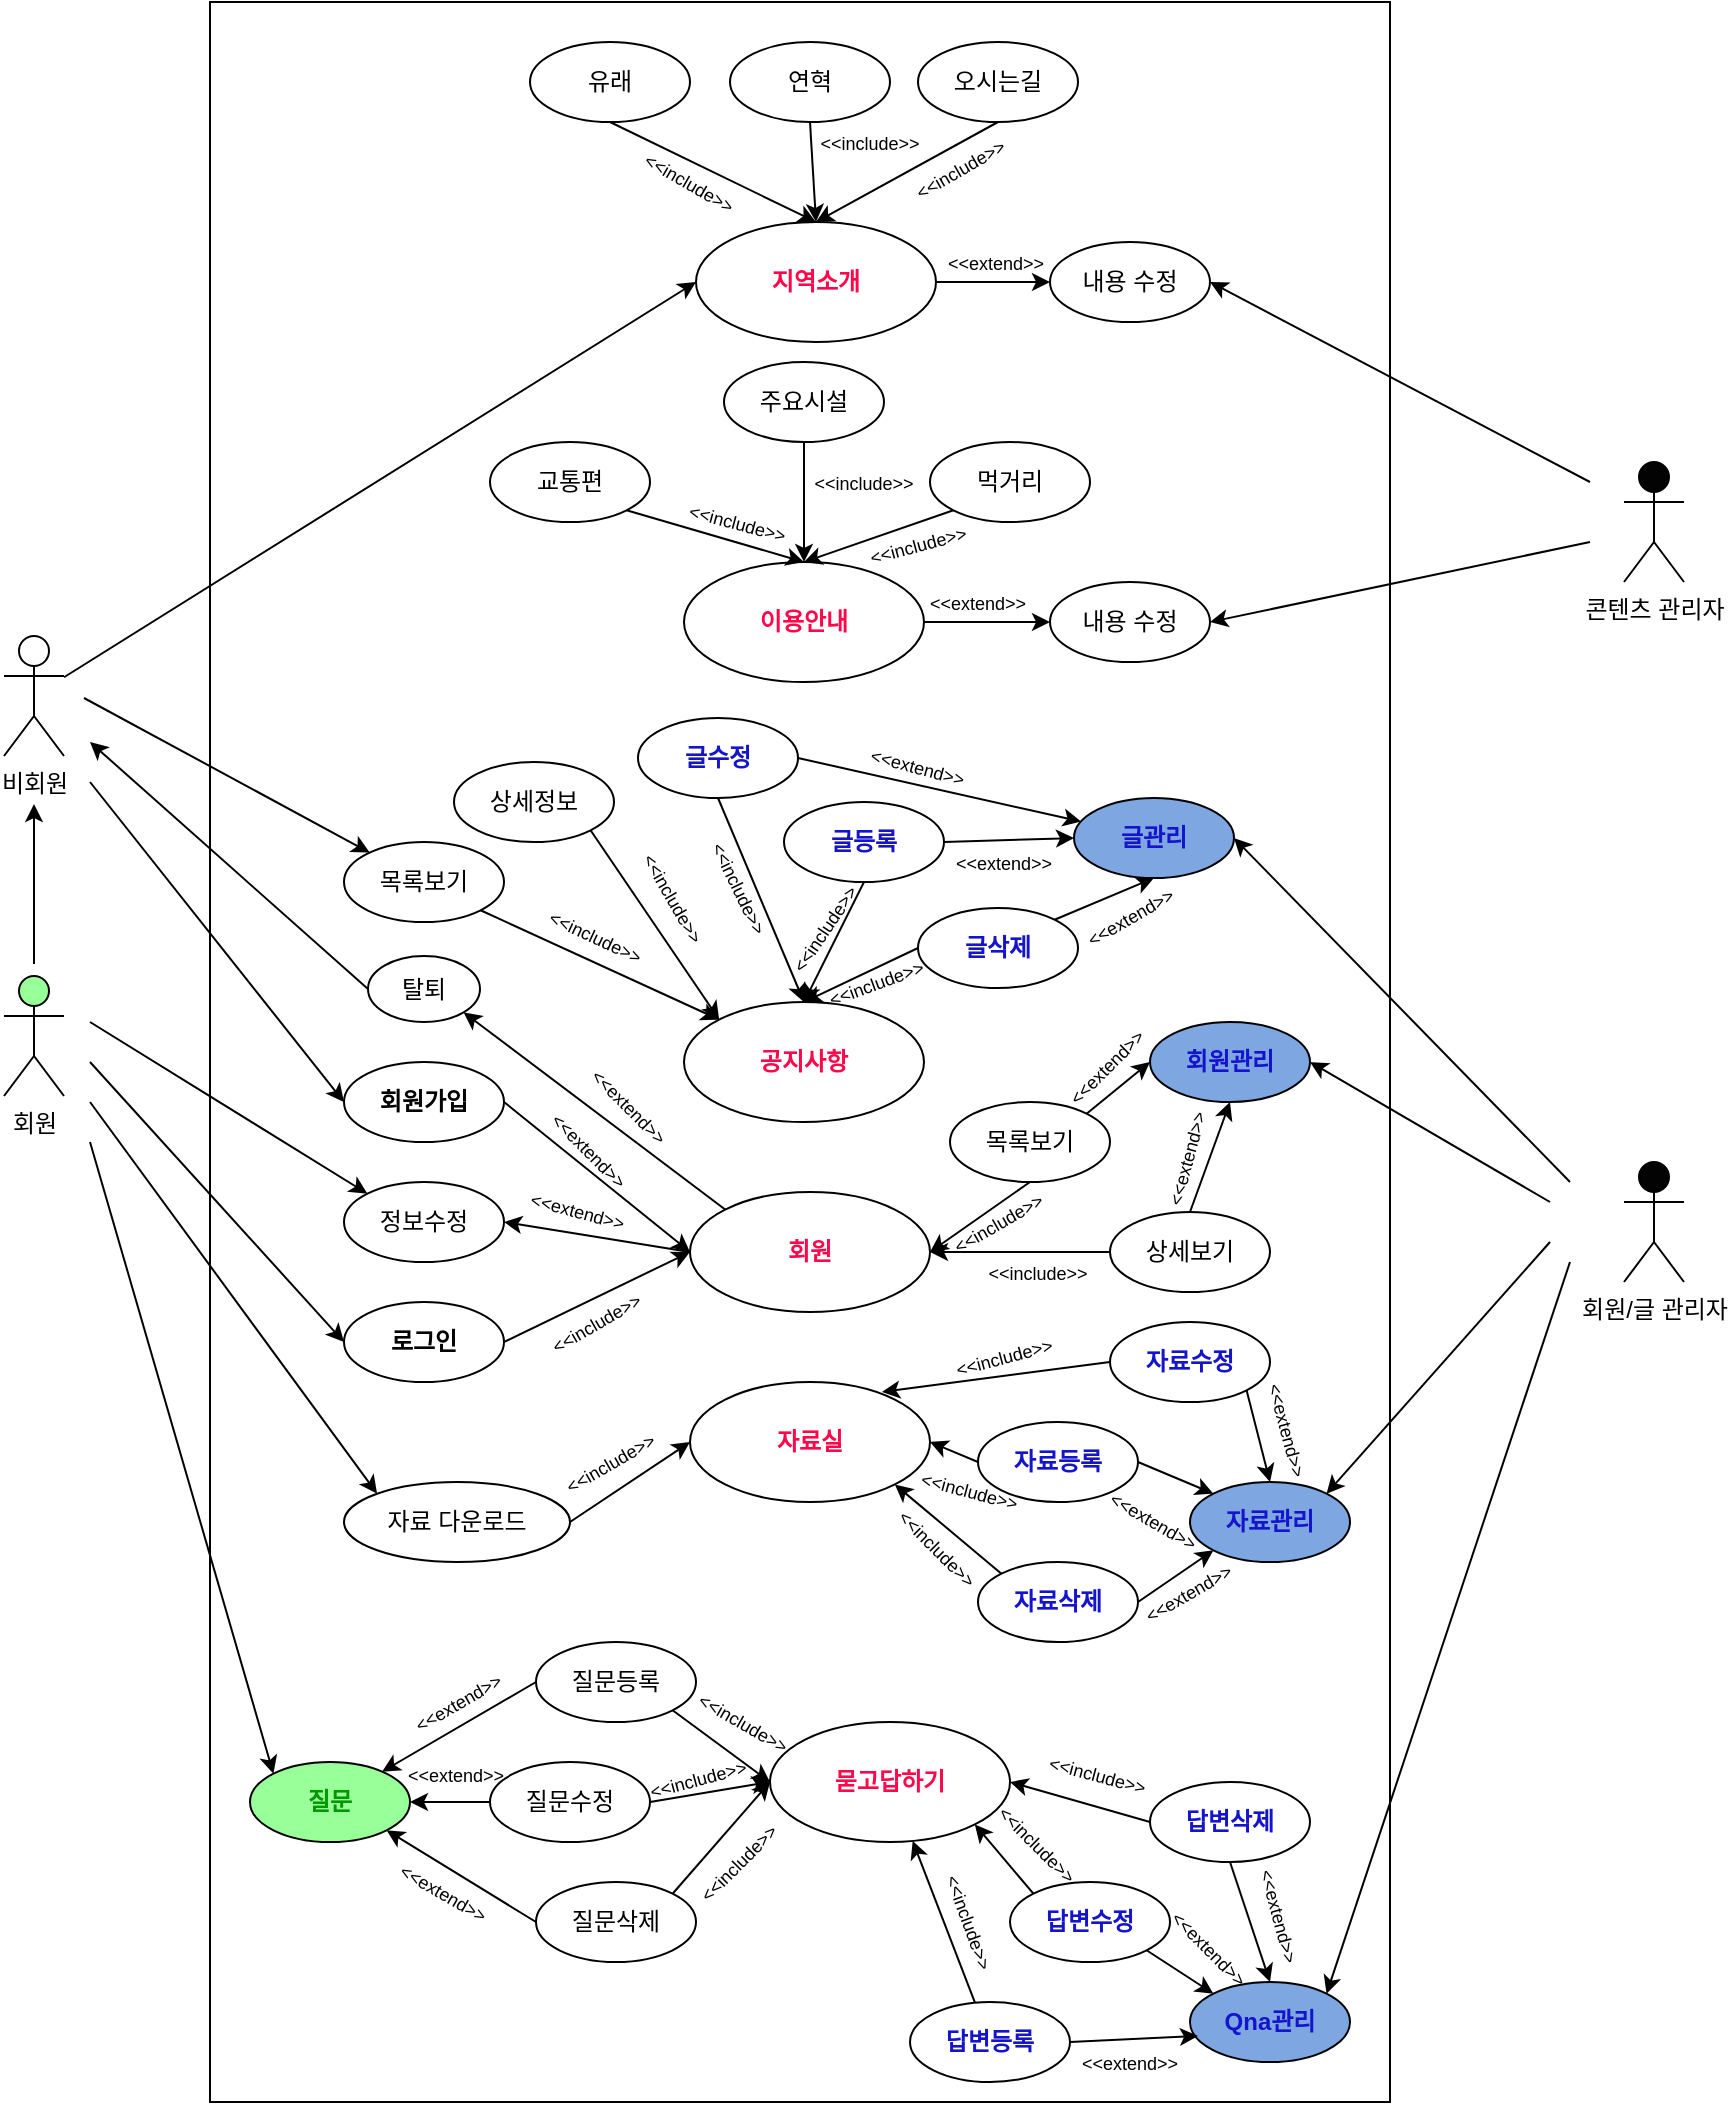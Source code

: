 <mxfile version="24.2.1" type="device">
  <diagram name="페이지-1" id="KsVVxQ7IaSfkLRak66hR">
    <mxGraphModel dx="989" dy="1683" grid="1" gridSize="10" guides="1" tooltips="1" connect="1" arrows="1" fold="1" page="1" pageScale="1" pageWidth="827" pageHeight="1169" math="0" shadow="0">
      <root>
        <mxCell id="0" />
        <mxCell id="1" parent="0" />
        <mxCell id="wnwXDdLJ6B6qdQTiqW5Y-3" value="비회원" style="shape=umlActor;verticalLabelPosition=bottom;verticalAlign=top;html=1;outlineConnect=0;" parent="1" vertex="1">
          <mxGeometry x="17" y="267" width="30" height="60" as="geometry" />
        </mxCell>
        <mxCell id="wnwXDdLJ6B6qdQTiqW5Y-4" value="회원" style="shape=umlActor;verticalLabelPosition=bottom;verticalAlign=top;html=1;outlineConnect=0;fillColor=#99FF99;" parent="1" vertex="1">
          <mxGeometry x="17" y="437" width="30" height="60" as="geometry" />
        </mxCell>
        <mxCell id="wnwXDdLJ6B6qdQTiqW5Y-5" value="콘텐츠 관리자" style="shape=umlActor;verticalLabelPosition=bottom;verticalAlign=top;html=1;outlineConnect=0;fillColor=#030303;" parent="1" vertex="1">
          <mxGeometry x="827" y="180" width="30" height="60" as="geometry" />
        </mxCell>
        <mxCell id="wnwXDdLJ6B6qdQTiqW5Y-8" value="" style="rounded=0;whiteSpace=wrap;html=1;" parent="1" vertex="1">
          <mxGeometry x="120" y="-50" width="590" height="1050" as="geometry" />
        </mxCell>
        <mxCell id="wnwXDdLJ6B6qdQTiqW5Y-9" value="&lt;font color=&quot;#ff084a&quot;&gt;&lt;b&gt;지역소개&lt;/b&gt;&lt;/font&gt;" style="ellipse;whiteSpace=wrap;html=1;" parent="1" vertex="1">
          <mxGeometry x="363" y="60" width="120" height="60" as="geometry" />
        </mxCell>
        <mxCell id="wnwXDdLJ6B6qdQTiqW5Y-10" value="유래" style="ellipse;whiteSpace=wrap;html=1;" parent="1" vertex="1">
          <mxGeometry x="280" y="-30" width="80" height="40" as="geometry" />
        </mxCell>
        <mxCell id="wnwXDdLJ6B6qdQTiqW5Y-11" value="연혁" style="ellipse;whiteSpace=wrap;html=1;" parent="1" vertex="1">
          <mxGeometry x="380" y="-30" width="80" height="40" as="geometry" />
        </mxCell>
        <mxCell id="wnwXDdLJ6B6qdQTiqW5Y-13" value="" style="endArrow=classic;html=1;rounded=0;exitX=0.5;exitY=1;exitDx=0;exitDy=0;entryX=0.5;entryY=0;entryDx=0;entryDy=0;" parent="1" source="wnwXDdLJ6B6qdQTiqW5Y-10" target="wnwXDdLJ6B6qdQTiqW5Y-9" edge="1">
          <mxGeometry width="50" height="50" relative="1" as="geometry">
            <mxPoint x="470" y="330" as="sourcePoint" />
            <mxPoint x="520" y="280" as="targetPoint" />
          </mxGeometry>
        </mxCell>
        <mxCell id="wnwXDdLJ6B6qdQTiqW5Y-14" value="" style="endArrow=classic;html=1;rounded=0;exitX=0.5;exitY=1;exitDx=0;exitDy=0;entryX=0.5;entryY=0;entryDx=0;entryDy=0;" parent="1" source="wnwXDdLJ6B6qdQTiqW5Y-11" target="wnwXDdLJ6B6qdQTiqW5Y-9" edge="1">
          <mxGeometry width="50" height="50" relative="1" as="geometry">
            <mxPoint x="264" y="120" as="sourcePoint" />
            <mxPoint x="320" y="140" as="targetPoint" />
          </mxGeometry>
        </mxCell>
        <mxCell id="wnwXDdLJ6B6qdQTiqW5Y-15" value="&lt;font style=&quot;font-size: 9px;&quot;&gt;&amp;lt;&amp;lt;include&amp;gt;&amp;gt;&lt;/font&gt;" style="text;html=1;align=center;verticalAlign=middle;whiteSpace=wrap;rounded=0;rotation=30;" parent="1" vertex="1">
          <mxGeometry x="330" y="30" width="60" height="20" as="geometry" />
        </mxCell>
        <mxCell id="wnwXDdLJ6B6qdQTiqW5Y-17" value="&lt;font style=&quot;font-size: 9px;&quot;&gt;&amp;lt;&amp;lt;include&amp;gt;&amp;gt;&lt;/font&gt;" style="text;html=1;align=center;verticalAlign=middle;whiteSpace=wrap;rounded=0;" parent="1" vertex="1">
          <mxGeometry x="420" y="10" width="60" height="20" as="geometry" />
        </mxCell>
        <mxCell id="wnwXDdLJ6B6qdQTiqW5Y-19" value="내용 수정" style="ellipse;whiteSpace=wrap;html=1;" parent="1" vertex="1">
          <mxGeometry x="540" y="70" width="80" height="40" as="geometry" />
        </mxCell>
        <mxCell id="wnwXDdLJ6B6qdQTiqW5Y-20" value="&lt;font style=&quot;font-size: 9px;&quot;&gt;&amp;lt;&amp;lt;extend&amp;gt;&amp;gt;&lt;/font&gt;" style="text;html=1;align=center;verticalAlign=middle;whiteSpace=wrap;rounded=0;" parent="1" vertex="1">
          <mxGeometry x="483" y="70" width="60" height="20" as="geometry" />
        </mxCell>
        <mxCell id="wnwXDdLJ6B6qdQTiqW5Y-21" value="" style="endArrow=classic;html=1;rounded=0;exitX=1;exitY=0.5;exitDx=0;exitDy=0;entryX=0;entryY=0.5;entryDx=0;entryDy=0;" parent="1" source="wnwXDdLJ6B6qdQTiqW5Y-9" target="wnwXDdLJ6B6qdQTiqW5Y-19" edge="1">
          <mxGeometry width="50" height="50" relative="1" as="geometry">
            <mxPoint x="470" y="330" as="sourcePoint" />
            <mxPoint x="520" y="280" as="targetPoint" />
          </mxGeometry>
        </mxCell>
        <mxCell id="wnwXDdLJ6B6qdQTiqW5Y-22" value="" style="endArrow=classic;html=1;rounded=0;entryX=0;entryY=0.5;entryDx=0;entryDy=0;" parent="1" source="wnwXDdLJ6B6qdQTiqW5Y-3" target="wnwXDdLJ6B6qdQTiqW5Y-9" edge="1">
          <mxGeometry width="50" height="50" relative="1" as="geometry">
            <mxPoint x="470" y="370" as="sourcePoint" />
            <mxPoint x="520" y="320" as="targetPoint" />
          </mxGeometry>
        </mxCell>
        <mxCell id="wnwXDdLJ6B6qdQTiqW5Y-23" value="" style="endArrow=classic;html=1;rounded=0;entryX=1;entryY=0.5;entryDx=0;entryDy=0;" parent="1" target="wnwXDdLJ6B6qdQTiqW5Y-19" edge="1">
          <mxGeometry width="50" height="50" relative="1" as="geometry">
            <mxPoint x="810" y="190" as="sourcePoint" />
            <mxPoint x="520" y="320" as="targetPoint" />
          </mxGeometry>
        </mxCell>
        <mxCell id="wnwXDdLJ6B6qdQTiqW5Y-24" value="&lt;font color=&quot;#ff084a&quot;&gt;&lt;b&gt;이용안내&lt;/b&gt;&lt;/font&gt;" style="ellipse;whiteSpace=wrap;html=1;" parent="1" vertex="1">
          <mxGeometry x="357" y="230" width="120" height="60" as="geometry" />
        </mxCell>
        <mxCell id="wnwXDdLJ6B6qdQTiqW5Y-25" value="교통편" style="ellipse;whiteSpace=wrap;html=1;" parent="1" vertex="1">
          <mxGeometry x="260" y="170" width="80" height="40" as="geometry" />
        </mxCell>
        <mxCell id="wnwXDdLJ6B6qdQTiqW5Y-26" value="주요시설" style="ellipse;whiteSpace=wrap;html=1;" parent="1" vertex="1">
          <mxGeometry x="377" y="130" width="80" height="40" as="geometry" />
        </mxCell>
        <mxCell id="wnwXDdLJ6B6qdQTiqW5Y-27" value="" style="endArrow=classic;html=1;rounded=0;exitX=1;exitY=1;exitDx=0;exitDy=0;entryX=0.5;entryY=0;entryDx=0;entryDy=0;" parent="1" source="wnwXDdLJ6B6qdQTiqW5Y-25" target="wnwXDdLJ6B6qdQTiqW5Y-24" edge="1">
          <mxGeometry width="50" height="50" relative="1" as="geometry">
            <mxPoint x="470" y="360" as="sourcePoint" />
            <mxPoint x="310" y="300.0" as="targetPoint" />
          </mxGeometry>
        </mxCell>
        <mxCell id="wnwXDdLJ6B6qdQTiqW5Y-28" value="" style="endArrow=classic;html=1;rounded=0;exitX=0.5;exitY=1;exitDx=0;exitDy=0;entryX=0.5;entryY=0;entryDx=0;entryDy=0;" parent="1" source="wnwXDdLJ6B6qdQTiqW5Y-26" target="wnwXDdLJ6B6qdQTiqW5Y-24" edge="1">
          <mxGeometry width="50" height="50" relative="1" as="geometry">
            <mxPoint x="470" y="360" as="sourcePoint" />
            <mxPoint x="302.56" y="298.02" as="targetPoint" />
          </mxGeometry>
        </mxCell>
        <mxCell id="wnwXDdLJ6B6qdQTiqW5Y-29" value="&lt;font style=&quot;font-size: 9px;&quot;&gt;&amp;lt;&amp;lt;include&amp;gt;&amp;gt;&lt;/font&gt;" style="text;html=1;align=center;verticalAlign=middle;whiteSpace=wrap;rounded=0;" parent="1" vertex="1">
          <mxGeometry x="417" y="180" width="60" height="20" as="geometry" />
        </mxCell>
        <mxCell id="wnwXDdLJ6B6qdQTiqW5Y-31" value="내용 수정" style="ellipse;whiteSpace=wrap;html=1;" parent="1" vertex="1">
          <mxGeometry x="540" y="240" width="80" height="40" as="geometry" />
        </mxCell>
        <mxCell id="wnwXDdLJ6B6qdQTiqW5Y-32" value="" style="endArrow=classic;html=1;rounded=0;exitX=1;exitY=0.5;exitDx=0;exitDy=0;entryX=0;entryY=0.5;entryDx=0;entryDy=0;" parent="1" source="wnwXDdLJ6B6qdQTiqW5Y-24" target="wnwXDdLJ6B6qdQTiqW5Y-31" edge="1">
          <mxGeometry width="50" height="50" relative="1" as="geometry">
            <mxPoint x="470" y="370" as="sourcePoint" />
            <mxPoint x="520" y="320" as="targetPoint" />
          </mxGeometry>
        </mxCell>
        <mxCell id="wnwXDdLJ6B6qdQTiqW5Y-33" value="&lt;font style=&quot;font-size: 9px;&quot;&gt;&amp;lt;&amp;lt;extend&amp;gt;&amp;gt;&lt;/font&gt;" style="text;html=1;align=center;verticalAlign=middle;whiteSpace=wrap;rounded=0;" parent="1" vertex="1">
          <mxGeometry x="474" y="240" width="60" height="20" as="geometry" />
        </mxCell>
        <mxCell id="wnwXDdLJ6B6qdQTiqW5Y-35" value="" style="endArrow=classic;html=1;rounded=0;entryX=1;entryY=0.5;entryDx=0;entryDy=0;" parent="1" target="wnwXDdLJ6B6qdQTiqW5Y-31" edge="1">
          <mxGeometry width="50" height="50" relative="1" as="geometry">
            <mxPoint x="810" y="220" as="sourcePoint" />
            <mxPoint x="520" y="320" as="targetPoint" />
          </mxGeometry>
        </mxCell>
        <mxCell id="wnwXDdLJ6B6qdQTiqW5Y-36" value="&lt;font color=&quot;#ff084a&quot;&gt;&lt;b&gt;공지사항&lt;/b&gt;&lt;/font&gt;" style="ellipse;whiteSpace=wrap;html=1;" parent="1" vertex="1">
          <mxGeometry x="357" y="450" width="120" height="60" as="geometry" />
        </mxCell>
        <mxCell id="wnwXDdLJ6B6qdQTiqW5Y-37" value="목록보기" style="ellipse;whiteSpace=wrap;html=1;" parent="1" vertex="1">
          <mxGeometry x="187" y="370" width="80" height="40" as="geometry" />
        </mxCell>
        <mxCell id="wnwXDdLJ6B6qdQTiqW5Y-40" value="&lt;b style=&quot;&quot;&gt;&lt;font color=&quot;#030303&quot;&gt;로그인&lt;/font&gt;&lt;/b&gt;" style="ellipse;whiteSpace=wrap;html=1;" parent="1" vertex="1">
          <mxGeometry x="187" y="600" width="80" height="40" as="geometry" />
        </mxCell>
        <mxCell id="wnwXDdLJ6B6qdQTiqW5Y-41" value="" style="endArrow=classic;html=1;rounded=0;" parent="1" edge="1">
          <mxGeometry width="50" height="50" relative="1" as="geometry">
            <mxPoint x="32" y="431" as="sourcePoint" />
            <mxPoint x="32" y="351" as="targetPoint" />
          </mxGeometry>
        </mxCell>
        <mxCell id="wnwXDdLJ6B6qdQTiqW5Y-43" value="상세보기" style="ellipse;whiteSpace=wrap;html=1;" parent="1" vertex="1">
          <mxGeometry x="570" y="555" width="80" height="40" as="geometry" />
        </mxCell>
        <mxCell id="wnwXDdLJ6B6qdQTiqW5Y-44" value="&lt;b style=&quot;&quot;&gt;&lt;font color=&quot;#030303&quot;&gt;회원가입&lt;/font&gt;&lt;/b&gt;" style="ellipse;whiteSpace=wrap;html=1;" parent="1" vertex="1">
          <mxGeometry x="187" y="480" width="80" height="40" as="geometry" />
        </mxCell>
        <mxCell id="wnwXDdLJ6B6qdQTiqW5Y-48" value="&lt;b style=&quot;&quot;&gt;&lt;font color=&quot;#1414cc&quot;&gt;글수정&lt;/font&gt;&lt;/b&gt;" style="ellipse;whiteSpace=wrap;html=1;" parent="1" vertex="1">
          <mxGeometry x="334" y="308" width="80" height="40" as="geometry" />
        </mxCell>
        <mxCell id="wnwXDdLJ6B6qdQTiqW5Y-49" value="&lt;b style=&quot;&quot;&gt;&lt;font color=&quot;#1414cc&quot;&gt;글등록&lt;/font&gt;&lt;/b&gt;" style="ellipse;whiteSpace=wrap;html=1;" parent="1" vertex="1">
          <mxGeometry x="407" y="350" width="80" height="40" as="geometry" />
        </mxCell>
        <mxCell id="wnwXDdLJ6B6qdQTiqW5Y-50" value="&lt;b style=&quot;&quot;&gt;&lt;font color=&quot;#1414cc&quot;&gt;글삭제&lt;/font&gt;&lt;/b&gt;" style="ellipse;whiteSpace=wrap;html=1;" parent="1" vertex="1">
          <mxGeometry x="474" y="403" width="80" height="40" as="geometry" />
        </mxCell>
        <mxCell id="wnwXDdLJ6B6qdQTiqW5Y-52" value="" style="endArrow=classic;html=1;rounded=0;exitX=0.5;exitY=1;exitDx=0;exitDy=0;entryX=0.5;entryY=0;entryDx=0;entryDy=0;" parent="1" source="wnwXDdLJ6B6qdQTiqW5Y-48" target="wnwXDdLJ6B6qdQTiqW5Y-36" edge="1">
          <mxGeometry width="50" height="50" relative="1" as="geometry">
            <mxPoint x="470" y="370" as="sourcePoint" />
            <mxPoint x="520" y="320" as="targetPoint" />
          </mxGeometry>
        </mxCell>
        <mxCell id="wnwXDdLJ6B6qdQTiqW5Y-53" value="" style="endArrow=classic;html=1;rounded=0;exitX=0.5;exitY=1;exitDx=0;exitDy=0;entryX=0.5;entryY=0;entryDx=0;entryDy=0;" parent="1" source="wnwXDdLJ6B6qdQTiqW5Y-49" target="wnwXDdLJ6B6qdQTiqW5Y-36" edge="1">
          <mxGeometry width="50" height="50" relative="1" as="geometry">
            <mxPoint x="470" y="370" as="sourcePoint" />
            <mxPoint x="520" y="320" as="targetPoint" />
          </mxGeometry>
        </mxCell>
        <mxCell id="wnwXDdLJ6B6qdQTiqW5Y-54" value="" style="endArrow=classic;html=1;rounded=0;exitX=0;exitY=0.5;exitDx=0;exitDy=0;entryX=0.5;entryY=0;entryDx=0;entryDy=0;" parent="1" source="wnwXDdLJ6B6qdQTiqW5Y-50" target="wnwXDdLJ6B6qdQTiqW5Y-36" edge="1">
          <mxGeometry width="50" height="50" relative="1" as="geometry">
            <mxPoint x="507" y="446" as="sourcePoint" />
            <mxPoint x="417" y="446" as="targetPoint" />
          </mxGeometry>
        </mxCell>
        <mxCell id="wnwXDdLJ6B6qdQTiqW5Y-55" value="&lt;b style=&quot;&quot;&gt;&lt;font color=&quot;#1414cc&quot;&gt;글관리&lt;/font&gt;&lt;/b&gt;" style="ellipse;whiteSpace=wrap;html=1;fillColor=#7EA6E0;" parent="1" vertex="1">
          <mxGeometry x="552" y="348" width="80" height="40" as="geometry" />
        </mxCell>
        <mxCell id="wnwXDdLJ6B6qdQTiqW5Y-59" value="" style="endArrow=classic;html=1;rounded=0;exitX=1;exitY=0.5;exitDx=0;exitDy=0;" parent="1" source="wnwXDdLJ6B6qdQTiqW5Y-48" target="wnwXDdLJ6B6qdQTiqW5Y-55" edge="1">
          <mxGeometry width="50" height="50" relative="1" as="geometry">
            <mxPoint x="470" y="370" as="sourcePoint" />
            <mxPoint x="520" y="320" as="targetPoint" />
          </mxGeometry>
        </mxCell>
        <mxCell id="wnwXDdLJ6B6qdQTiqW5Y-60" value="" style="endArrow=classic;html=1;rounded=0;exitX=1;exitY=0.5;exitDx=0;exitDy=0;entryX=0;entryY=0.5;entryDx=0;entryDy=0;" parent="1" source="wnwXDdLJ6B6qdQTiqW5Y-49" target="wnwXDdLJ6B6qdQTiqW5Y-55" edge="1">
          <mxGeometry width="50" height="50" relative="1" as="geometry">
            <mxPoint x="470" y="370" as="sourcePoint" />
            <mxPoint x="520" y="320" as="targetPoint" />
          </mxGeometry>
        </mxCell>
        <mxCell id="wnwXDdLJ6B6qdQTiqW5Y-61" value="" style="endArrow=classic;html=1;rounded=0;exitX=1;exitY=0;exitDx=0;exitDy=0;entryX=0.5;entryY=1;entryDx=0;entryDy=0;" parent="1" source="wnwXDdLJ6B6qdQTiqW5Y-50" target="wnwXDdLJ6B6qdQTiqW5Y-55" edge="1">
          <mxGeometry width="50" height="50" relative="1" as="geometry">
            <mxPoint x="470" y="370" as="sourcePoint" />
            <mxPoint x="520" y="320" as="targetPoint" />
          </mxGeometry>
        </mxCell>
        <mxCell id="wnwXDdLJ6B6qdQTiqW5Y-73" value="&lt;b style=&quot;&quot;&gt;&lt;font color=&quot;#1414cc&quot;&gt;회원관리&lt;/font&gt;&lt;/b&gt;" style="ellipse;whiteSpace=wrap;html=1;fillColor=#7EA6E0;" parent="1" vertex="1">
          <mxGeometry x="590" y="460" width="80" height="40" as="geometry" />
        </mxCell>
        <mxCell id="wnwXDdLJ6B6qdQTiqW5Y-75" value="탈퇴" style="ellipse;whiteSpace=wrap;html=1;" parent="1" vertex="1">
          <mxGeometry x="199" y="427" width="56" height="33" as="geometry" />
        </mxCell>
        <mxCell id="wnwXDdLJ6B6qdQTiqW5Y-79" value="정보수정" style="ellipse;whiteSpace=wrap;html=1;" parent="1" vertex="1">
          <mxGeometry x="187" y="540" width="80" height="40" as="geometry" />
        </mxCell>
        <mxCell id="wnwXDdLJ6B6qdQTiqW5Y-82" value="목록보기" style="ellipse;whiteSpace=wrap;html=1;" parent="1" vertex="1">
          <mxGeometry x="490" y="500" width="80" height="40" as="geometry" />
        </mxCell>
        <mxCell id="wnwXDdLJ6B6qdQTiqW5Y-83" value="상세정보" style="ellipse;whiteSpace=wrap;html=1;" parent="1" vertex="1">
          <mxGeometry x="242" y="330" width="80" height="40" as="geometry" />
        </mxCell>
        <mxCell id="IZBXGnNn0Ec_M3UZKklZ-1" value="오시는길" style="ellipse;whiteSpace=wrap;html=1;" vertex="1" parent="1">
          <mxGeometry x="474" y="-30" width="80" height="40" as="geometry" />
        </mxCell>
        <mxCell id="IZBXGnNn0Ec_M3UZKklZ-2" value="" style="endArrow=classic;html=1;rounded=0;exitX=0.5;exitY=1;exitDx=0;exitDy=0;entryX=0.5;entryY=0;entryDx=0;entryDy=0;" edge="1" parent="1" source="IZBXGnNn0Ec_M3UZKklZ-1" target="wnwXDdLJ6B6qdQTiqW5Y-9">
          <mxGeometry width="50" height="50" relative="1" as="geometry">
            <mxPoint x="430" y="20" as="sourcePoint" />
            <mxPoint x="433" y="70" as="targetPoint" />
          </mxGeometry>
        </mxCell>
        <mxCell id="IZBXGnNn0Ec_M3UZKklZ-4" value="&lt;font style=&quot;font-size: 9px;&quot;&gt;&amp;lt;&amp;lt;include&amp;gt;&amp;gt;&lt;/font&gt;" style="text;html=1;align=center;verticalAlign=middle;whiteSpace=wrap;rounded=0;rotation=-30;" vertex="1" parent="1">
          <mxGeometry x="465" y="23" width="60" height="20" as="geometry" />
        </mxCell>
        <mxCell id="IZBXGnNn0Ec_M3UZKklZ-6" value="먹거리" style="ellipse;whiteSpace=wrap;html=1;" vertex="1" parent="1">
          <mxGeometry x="480" y="170" width="80" height="40" as="geometry" />
        </mxCell>
        <mxCell id="IZBXGnNn0Ec_M3UZKklZ-7" value="" style="endArrow=classic;html=1;rounded=0;exitX=0;exitY=1;exitDx=0;exitDy=0;entryX=0.5;entryY=0;entryDx=0;entryDy=0;" edge="1" parent="1" source="IZBXGnNn0Ec_M3UZKklZ-6" target="wnwXDdLJ6B6qdQTiqW5Y-24">
          <mxGeometry width="50" height="50" relative="1" as="geometry">
            <mxPoint x="427" y="180" as="sourcePoint" />
            <mxPoint x="427" y="240" as="targetPoint" />
          </mxGeometry>
        </mxCell>
        <mxCell id="IZBXGnNn0Ec_M3UZKklZ-8" value="&lt;font style=&quot;font-size: 9px;&quot;&gt;&amp;lt;&amp;lt;include&amp;gt;&amp;gt;&lt;/font&gt;" style="text;html=1;align=center;verticalAlign=middle;whiteSpace=wrap;rounded=0;rotation=-15;" vertex="1" parent="1">
          <mxGeometry x="444" y="211" width="60" height="20" as="geometry" />
        </mxCell>
        <mxCell id="IZBXGnNn0Ec_M3UZKklZ-12" value="&lt;font style=&quot;font-size: 9px;&quot;&gt;&amp;lt;&amp;lt;include&amp;gt;&amp;gt;&lt;/font&gt;" style="text;html=1;align=center;verticalAlign=middle;whiteSpace=wrap;rounded=0;rotation=15;" vertex="1" parent="1">
          <mxGeometry x="354" y="200" width="60" height="20" as="geometry" />
        </mxCell>
        <mxCell id="IZBXGnNn0Ec_M3UZKklZ-15" value="&lt;font style=&quot;font-size: 9px;&quot;&gt;&amp;lt;&amp;lt;extend&amp;gt;&amp;gt;&lt;/font&gt;" style="text;html=1;align=center;verticalAlign=middle;whiteSpace=wrap;rounded=0;" vertex="1" parent="1">
          <mxGeometry x="487" y="370" width="60" height="20" as="geometry" />
        </mxCell>
        <mxCell id="IZBXGnNn0Ec_M3UZKklZ-17" value="&lt;font style=&quot;font-size: 9px;&quot;&gt;&amp;lt;&amp;lt;extend&amp;gt;&amp;gt;&lt;/font&gt;" style="text;html=1;align=center;verticalAlign=middle;whiteSpace=wrap;rounded=0;rotation=-30;" vertex="1" parent="1">
          <mxGeometry x="550" y="397" width="60" height="20" as="geometry" />
        </mxCell>
        <mxCell id="IZBXGnNn0Ec_M3UZKklZ-18" value="&lt;font style=&quot;font-size: 9px;&quot;&gt;&amp;lt;&amp;lt;extend&amp;gt;&amp;gt;&lt;/font&gt;" style="text;html=1;align=center;verticalAlign=middle;whiteSpace=wrap;rounded=0;rotation=15;" vertex="1" parent="1">
          <mxGeometry x="444" y="322" width="60" height="20" as="geometry" />
        </mxCell>
        <mxCell id="IZBXGnNn0Ec_M3UZKklZ-19" value="&lt;font color=&quot;#ff084a&quot;&gt;&lt;b&gt;회원&lt;/b&gt;&lt;/font&gt;" style="ellipse;whiteSpace=wrap;html=1;" vertex="1" parent="1">
          <mxGeometry x="360" y="545" width="120" height="60" as="geometry" />
        </mxCell>
        <mxCell id="IZBXGnNn0Ec_M3UZKklZ-21" value="&lt;font color=&quot;#ff084a&quot;&gt;&lt;b&gt;자료실&lt;/b&gt;&lt;/font&gt;" style="ellipse;whiteSpace=wrap;html=1;" vertex="1" parent="1">
          <mxGeometry x="360" y="640" width="120" height="60" as="geometry" />
        </mxCell>
        <mxCell id="IZBXGnNn0Ec_M3UZKklZ-22" value="&lt;font color=&quot;#ff084a&quot;&gt;&lt;b&gt;묻고답하기&lt;/b&gt;&lt;/font&gt;" style="ellipse;whiteSpace=wrap;html=1;" vertex="1" parent="1">
          <mxGeometry x="400" y="810" width="120" height="60" as="geometry" />
        </mxCell>
        <mxCell id="IZBXGnNn0Ec_M3UZKklZ-24" value="" style="endArrow=classic;html=1;rounded=0;exitX=1;exitY=0;exitDx=0;exitDy=0;entryX=0;entryY=0.5;entryDx=0;entryDy=0;" edge="1" parent="1" source="wnwXDdLJ6B6qdQTiqW5Y-82" target="wnwXDdLJ6B6qdQTiqW5Y-73">
          <mxGeometry width="50" height="50" relative="1" as="geometry">
            <mxPoint x="400" y="330" as="sourcePoint" />
            <mxPoint x="536" y="370" as="targetPoint" />
          </mxGeometry>
        </mxCell>
        <mxCell id="IZBXGnNn0Ec_M3UZKklZ-25" value="" style="endArrow=classic;html=1;rounded=0;exitX=0.5;exitY=0;exitDx=0;exitDy=0;entryX=0.5;entryY=1;entryDx=0;entryDy=0;" edge="1" parent="1" source="wnwXDdLJ6B6qdQTiqW5Y-43" target="wnwXDdLJ6B6qdQTiqW5Y-73">
          <mxGeometry width="50" height="50" relative="1" as="geometry">
            <mxPoint x="410" y="340" as="sourcePoint" />
            <mxPoint x="546" y="380" as="targetPoint" />
          </mxGeometry>
        </mxCell>
        <mxCell id="IZBXGnNn0Ec_M3UZKklZ-26" value="" style="endArrow=classic;html=1;rounded=0;exitX=0.5;exitY=1;exitDx=0;exitDy=0;entryX=1;entryY=0.5;entryDx=0;entryDy=0;" edge="1" parent="1" source="wnwXDdLJ6B6qdQTiqW5Y-82" target="IZBXGnNn0Ec_M3UZKklZ-19">
          <mxGeometry width="50" height="50" relative="1" as="geometry">
            <mxPoint x="420" y="350" as="sourcePoint" />
            <mxPoint x="556" y="390" as="targetPoint" />
          </mxGeometry>
        </mxCell>
        <mxCell id="IZBXGnNn0Ec_M3UZKklZ-27" value="" style="endArrow=classic;html=1;rounded=0;exitX=0;exitY=0.5;exitDx=0;exitDy=0;entryX=1;entryY=0.5;entryDx=0;entryDy=0;" edge="1" parent="1" source="wnwXDdLJ6B6qdQTiqW5Y-43" target="IZBXGnNn0Ec_M3UZKklZ-19">
          <mxGeometry width="50" height="50" relative="1" as="geometry">
            <mxPoint x="430" y="360" as="sourcePoint" />
            <mxPoint x="566" y="400" as="targetPoint" />
          </mxGeometry>
        </mxCell>
        <mxCell id="IZBXGnNn0Ec_M3UZKklZ-28" value="" style="endArrow=classic;html=1;rounded=0;exitX=1;exitY=1;exitDx=0;exitDy=0;entryX=0;entryY=0;entryDx=0;entryDy=0;" edge="1" parent="1" source="wnwXDdLJ6B6qdQTiqW5Y-83" target="wnwXDdLJ6B6qdQTiqW5Y-36">
          <mxGeometry width="50" height="50" relative="1" as="geometry">
            <mxPoint x="360" y="350" as="sourcePoint" />
            <mxPoint x="427" y="460" as="targetPoint" />
          </mxGeometry>
        </mxCell>
        <mxCell id="IZBXGnNn0Ec_M3UZKklZ-29" value="" style="endArrow=classic;html=1;rounded=0;exitX=1;exitY=1;exitDx=0;exitDy=0;entryX=0;entryY=0;entryDx=0;entryDy=0;" edge="1" parent="1" source="wnwXDdLJ6B6qdQTiqW5Y-37" target="wnwXDdLJ6B6qdQTiqW5Y-36">
          <mxGeometry width="50" height="50" relative="1" as="geometry">
            <mxPoint x="370" y="360" as="sourcePoint" />
            <mxPoint x="437" y="470" as="targetPoint" />
          </mxGeometry>
        </mxCell>
        <mxCell id="IZBXGnNn0Ec_M3UZKklZ-30" value="" style="endArrow=classic;html=1;rounded=0;exitX=1;exitY=0.5;exitDx=0;exitDy=0;entryX=0;entryY=0.5;entryDx=0;entryDy=0;" edge="1" parent="1" source="wnwXDdLJ6B6qdQTiqW5Y-44" target="IZBXGnNn0Ec_M3UZKklZ-19">
          <mxGeometry width="50" height="50" relative="1" as="geometry">
            <mxPoint x="380" y="370" as="sourcePoint" />
            <mxPoint x="447" y="480" as="targetPoint" />
          </mxGeometry>
        </mxCell>
        <mxCell id="IZBXGnNn0Ec_M3UZKklZ-31" value="" style="endArrow=classic;html=1;rounded=0;exitX=1;exitY=0.5;exitDx=0;exitDy=0;entryX=0;entryY=0.5;entryDx=0;entryDy=0;" edge="1" parent="1" source="wnwXDdLJ6B6qdQTiqW5Y-40" target="IZBXGnNn0Ec_M3UZKklZ-19">
          <mxGeometry width="50" height="50" relative="1" as="geometry">
            <mxPoint x="390" y="380" as="sourcePoint" />
            <mxPoint x="457" y="490" as="targetPoint" />
          </mxGeometry>
        </mxCell>
        <mxCell id="IZBXGnNn0Ec_M3UZKklZ-32" value="" style="endArrow=classic;html=1;rounded=0;exitX=0;exitY=0.5;exitDx=0;exitDy=0;entryX=1;entryY=0.5;entryDx=0;entryDy=0;" edge="1" parent="1" source="IZBXGnNn0Ec_M3UZKklZ-19" target="wnwXDdLJ6B6qdQTiqW5Y-79">
          <mxGeometry width="50" height="50" relative="1" as="geometry">
            <mxPoint x="400" y="390" as="sourcePoint" />
            <mxPoint x="467" y="500" as="targetPoint" />
          </mxGeometry>
        </mxCell>
        <mxCell id="IZBXGnNn0Ec_M3UZKklZ-33" value="" style="endArrow=classic;html=1;rounded=0;exitX=0;exitY=0;exitDx=0;exitDy=0;entryX=1;entryY=1;entryDx=0;entryDy=0;" edge="1" parent="1" source="IZBXGnNn0Ec_M3UZKklZ-19" target="wnwXDdLJ6B6qdQTiqW5Y-75">
          <mxGeometry width="50" height="50" relative="1" as="geometry">
            <mxPoint x="410" y="400" as="sourcePoint" />
            <mxPoint x="477" y="510" as="targetPoint" />
          </mxGeometry>
        </mxCell>
        <mxCell id="IZBXGnNn0Ec_M3UZKklZ-34" value="자료 다운로드" style="ellipse;whiteSpace=wrap;html=1;" vertex="1" parent="1">
          <mxGeometry x="187" y="690" width="113" height="40" as="geometry" />
        </mxCell>
        <mxCell id="IZBXGnNn0Ec_M3UZKklZ-35" value="질문등록" style="ellipse;whiteSpace=wrap;html=1;" vertex="1" parent="1">
          <mxGeometry x="283" y="770" width="80" height="40" as="geometry" />
        </mxCell>
        <mxCell id="IZBXGnNn0Ec_M3UZKklZ-36" value="질문수정" style="ellipse;whiteSpace=wrap;html=1;" vertex="1" parent="1">
          <mxGeometry x="260" y="830" width="80" height="40" as="geometry" />
        </mxCell>
        <mxCell id="IZBXGnNn0Ec_M3UZKklZ-37" value="질문삭제" style="ellipse;whiteSpace=wrap;html=1;" vertex="1" parent="1">
          <mxGeometry x="283" y="890" width="80" height="40" as="geometry" />
        </mxCell>
        <mxCell id="IZBXGnNn0Ec_M3UZKklZ-38" value="&lt;b style=&quot;&quot;&gt;&lt;font color=&quot;#009900&quot;&gt;질문&lt;/font&gt;&lt;/b&gt;" style="ellipse;whiteSpace=wrap;html=1;fillColor=#99FF99;" vertex="1" parent="1">
          <mxGeometry x="140" y="830" width="80" height="40" as="geometry" />
        </mxCell>
        <mxCell id="IZBXGnNn0Ec_M3UZKklZ-39" value="&lt;font color=&quot;#1414cc&quot;&gt;&lt;b&gt;자료관리&lt;/b&gt;&lt;/font&gt;" style="ellipse;whiteSpace=wrap;html=1;fillColor=#7EA6E0;" vertex="1" parent="1">
          <mxGeometry x="610" y="690" width="80" height="40" as="geometry" />
        </mxCell>
        <mxCell id="IZBXGnNn0Ec_M3UZKklZ-40" value="&lt;font color=&quot;#1414cc&quot;&gt;&lt;b&gt;Qna관리&lt;/b&gt;&lt;/font&gt;" style="ellipse;whiteSpace=wrap;html=1;fillColor=#7EA6E0;" vertex="1" parent="1">
          <mxGeometry x="610" y="940" width="80" height="40" as="geometry" />
        </mxCell>
        <mxCell id="IZBXGnNn0Ec_M3UZKklZ-41" value="&lt;font color=&quot;#1414cc&quot;&gt;&lt;b&gt;자료수정&lt;/b&gt;&lt;/font&gt;" style="ellipse;whiteSpace=wrap;html=1;" vertex="1" parent="1">
          <mxGeometry x="570" y="610" width="80" height="40" as="geometry" />
        </mxCell>
        <mxCell id="IZBXGnNn0Ec_M3UZKklZ-42" value="&lt;font color=&quot;#1414cc&quot;&gt;&lt;b&gt;자료등록&lt;/b&gt;&lt;/font&gt;" style="ellipse;whiteSpace=wrap;html=1;" vertex="1" parent="1">
          <mxGeometry x="504" y="660" width="80" height="40" as="geometry" />
        </mxCell>
        <mxCell id="IZBXGnNn0Ec_M3UZKklZ-43" value="&lt;font color=&quot;#1414cc&quot;&gt;&lt;b&gt;자료삭제&lt;/b&gt;&lt;/font&gt;" style="ellipse;whiteSpace=wrap;html=1;" vertex="1" parent="1">
          <mxGeometry x="504" y="730" width="80" height="40" as="geometry" />
        </mxCell>
        <mxCell id="IZBXGnNn0Ec_M3UZKklZ-45" value="&lt;font color=&quot;#1414cc&quot;&gt;&lt;b&gt;답변등록&lt;/b&gt;&lt;/font&gt;" style="ellipse;whiteSpace=wrap;html=1;" vertex="1" parent="1">
          <mxGeometry x="470" y="950" width="80" height="40" as="geometry" />
        </mxCell>
        <mxCell id="IZBXGnNn0Ec_M3UZKklZ-46" value="&lt;font color=&quot;#1414cc&quot;&gt;&lt;b&gt;답변수정&lt;/b&gt;&lt;/font&gt;" style="ellipse;whiteSpace=wrap;html=1;" vertex="1" parent="1">
          <mxGeometry x="520" y="890" width="80" height="40" as="geometry" />
        </mxCell>
        <mxCell id="IZBXGnNn0Ec_M3UZKklZ-47" value="&lt;font color=&quot;#1414cc&quot;&gt;&lt;b&gt;답변삭제&lt;/b&gt;&lt;/font&gt;" style="ellipse;whiteSpace=wrap;html=1;" vertex="1" parent="1">
          <mxGeometry x="590" y="840" width="80" height="40" as="geometry" />
        </mxCell>
        <mxCell id="IZBXGnNn0Ec_M3UZKklZ-48" value="" style="endArrow=classic;html=1;rounded=0;exitX=1;exitY=1;exitDx=0;exitDy=0;entryX=0.5;entryY=0;entryDx=0;entryDy=0;" edge="1" parent="1" source="IZBXGnNn0Ec_M3UZKklZ-41" target="IZBXGnNn0Ec_M3UZKklZ-39">
          <mxGeometry width="50" height="50" relative="1" as="geometry">
            <mxPoint x="620" y="565" as="sourcePoint" />
            <mxPoint x="640" y="510" as="targetPoint" />
          </mxGeometry>
        </mxCell>
        <mxCell id="IZBXGnNn0Ec_M3UZKklZ-49" value="" style="endArrow=classic;html=1;rounded=0;entryX=0;entryY=0;entryDx=0;entryDy=0;exitX=1;exitY=0.5;exitDx=0;exitDy=0;" edge="1" parent="1" source="IZBXGnNn0Ec_M3UZKklZ-42" target="IZBXGnNn0Ec_M3UZKklZ-39">
          <mxGeometry width="50" height="50" relative="1" as="geometry">
            <mxPoint x="630" y="575" as="sourcePoint" />
            <mxPoint x="650" y="520" as="targetPoint" />
          </mxGeometry>
        </mxCell>
        <mxCell id="IZBXGnNn0Ec_M3UZKklZ-50" value="" style="endArrow=classic;html=1;rounded=0;exitX=1;exitY=0.5;exitDx=0;exitDy=0;entryX=0;entryY=1;entryDx=0;entryDy=0;" edge="1" parent="1" source="IZBXGnNn0Ec_M3UZKklZ-43" target="IZBXGnNn0Ec_M3UZKklZ-39">
          <mxGeometry width="50" height="50" relative="1" as="geometry">
            <mxPoint x="640" y="585" as="sourcePoint" />
            <mxPoint x="660" y="530" as="targetPoint" />
          </mxGeometry>
        </mxCell>
        <mxCell id="IZBXGnNn0Ec_M3UZKklZ-51" value="" style="endArrow=classic;html=1;rounded=0;exitX=0.5;exitY=1;exitDx=0;exitDy=0;entryX=0.5;entryY=0;entryDx=0;entryDy=0;" edge="1" parent="1" source="IZBXGnNn0Ec_M3UZKklZ-47" target="IZBXGnNn0Ec_M3UZKklZ-40">
          <mxGeometry width="50" height="50" relative="1" as="geometry">
            <mxPoint x="650" y="595" as="sourcePoint" />
            <mxPoint x="670" y="540" as="targetPoint" />
          </mxGeometry>
        </mxCell>
        <mxCell id="IZBXGnNn0Ec_M3UZKklZ-52" value="" style="endArrow=classic;html=1;rounded=0;exitX=1;exitY=1;exitDx=0;exitDy=0;entryX=0;entryY=0;entryDx=0;entryDy=0;" edge="1" parent="1" source="IZBXGnNn0Ec_M3UZKklZ-46" target="IZBXGnNn0Ec_M3UZKklZ-40">
          <mxGeometry width="50" height="50" relative="1" as="geometry">
            <mxPoint x="660" y="605" as="sourcePoint" />
            <mxPoint x="680" y="550" as="targetPoint" />
          </mxGeometry>
        </mxCell>
        <mxCell id="IZBXGnNn0Ec_M3UZKklZ-53" value="" style="endArrow=classic;html=1;rounded=0;exitX=1;exitY=0.5;exitDx=0;exitDy=0;entryX=0.05;entryY=0.675;entryDx=0;entryDy=0;entryPerimeter=0;" edge="1" parent="1" source="IZBXGnNn0Ec_M3UZKklZ-45" target="IZBXGnNn0Ec_M3UZKklZ-40">
          <mxGeometry width="50" height="50" relative="1" as="geometry">
            <mxPoint x="670" y="615" as="sourcePoint" />
            <mxPoint x="690" y="560" as="targetPoint" />
          </mxGeometry>
        </mxCell>
        <mxCell id="IZBXGnNn0Ec_M3UZKklZ-54" value="" style="endArrow=classic;html=1;rounded=0;exitX=0;exitY=0.5;exitDx=0;exitDy=0;entryX=1;entryY=0.5;entryDx=0;entryDy=0;" edge="1" parent="1" source="IZBXGnNn0Ec_M3UZKklZ-47" target="IZBXGnNn0Ec_M3UZKklZ-22">
          <mxGeometry width="50" height="50" relative="1" as="geometry">
            <mxPoint x="680" y="625" as="sourcePoint" />
            <mxPoint x="700" y="570" as="targetPoint" />
          </mxGeometry>
        </mxCell>
        <mxCell id="IZBXGnNn0Ec_M3UZKklZ-55" value="" style="endArrow=classic;html=1;rounded=0;exitX=0;exitY=0.5;exitDx=0;exitDy=0;entryX=1;entryY=0.5;entryDx=0;entryDy=0;" edge="1" parent="1" source="IZBXGnNn0Ec_M3UZKklZ-42" target="IZBXGnNn0Ec_M3UZKklZ-21">
          <mxGeometry width="50" height="50" relative="1" as="geometry">
            <mxPoint x="690" y="635" as="sourcePoint" />
            <mxPoint x="710" y="580" as="targetPoint" />
          </mxGeometry>
        </mxCell>
        <mxCell id="IZBXGnNn0Ec_M3UZKklZ-56" value="" style="endArrow=classic;html=1;rounded=0;exitX=0;exitY=0;exitDx=0;exitDy=0;entryX=1;entryY=1;entryDx=0;entryDy=0;" edge="1" parent="1" source="IZBXGnNn0Ec_M3UZKklZ-43" target="IZBXGnNn0Ec_M3UZKklZ-21">
          <mxGeometry width="50" height="50" relative="1" as="geometry">
            <mxPoint x="700" y="645" as="sourcePoint" />
            <mxPoint x="720" y="590" as="targetPoint" />
          </mxGeometry>
        </mxCell>
        <mxCell id="IZBXGnNn0Ec_M3UZKklZ-57" value="" style="endArrow=classic;html=1;rounded=0;exitX=0;exitY=0.5;exitDx=0;exitDy=0;entryX=0.8;entryY=0.083;entryDx=0;entryDy=0;entryPerimeter=0;" edge="1" parent="1" source="IZBXGnNn0Ec_M3UZKklZ-41" target="IZBXGnNn0Ec_M3UZKklZ-21">
          <mxGeometry width="50" height="50" relative="1" as="geometry">
            <mxPoint x="710" y="655" as="sourcePoint" />
            <mxPoint x="730" y="600" as="targetPoint" />
          </mxGeometry>
        </mxCell>
        <mxCell id="IZBXGnNn0Ec_M3UZKklZ-58" value="" style="endArrow=classic;html=1;rounded=0;exitX=1;exitY=0.5;exitDx=0;exitDy=0;entryX=0;entryY=0.5;entryDx=0;entryDy=0;" edge="1" parent="1" source="IZBXGnNn0Ec_M3UZKklZ-34" target="IZBXGnNn0Ec_M3UZKklZ-21">
          <mxGeometry width="50" height="50" relative="1" as="geometry">
            <mxPoint x="720" y="665" as="sourcePoint" />
            <mxPoint x="740" y="610" as="targetPoint" />
          </mxGeometry>
        </mxCell>
        <mxCell id="IZBXGnNn0Ec_M3UZKklZ-59" value="" style="endArrow=classic;html=1;rounded=0;exitX=1;exitY=1;exitDx=0;exitDy=0;entryX=0;entryY=0.5;entryDx=0;entryDy=0;" edge="1" parent="1" source="IZBXGnNn0Ec_M3UZKklZ-35" target="IZBXGnNn0Ec_M3UZKklZ-22">
          <mxGeometry width="50" height="50" relative="1" as="geometry">
            <mxPoint x="730" y="675" as="sourcePoint" />
            <mxPoint x="750" y="620" as="targetPoint" />
          </mxGeometry>
        </mxCell>
        <mxCell id="IZBXGnNn0Ec_M3UZKklZ-60" value="" style="endArrow=classic;html=1;rounded=0;exitX=1;exitY=0.5;exitDx=0;exitDy=0;entryX=0;entryY=0.5;entryDx=0;entryDy=0;" edge="1" parent="1" source="IZBXGnNn0Ec_M3UZKklZ-36" target="IZBXGnNn0Ec_M3UZKklZ-22">
          <mxGeometry width="50" height="50" relative="1" as="geometry">
            <mxPoint x="740" y="685" as="sourcePoint" />
            <mxPoint x="760" y="630" as="targetPoint" />
          </mxGeometry>
        </mxCell>
        <mxCell id="IZBXGnNn0Ec_M3UZKklZ-61" value="" style="endArrow=classic;html=1;rounded=0;exitX=1;exitY=0;exitDx=0;exitDy=0;entryX=0;entryY=0.5;entryDx=0;entryDy=0;" edge="1" parent="1" source="IZBXGnNn0Ec_M3UZKklZ-37" target="IZBXGnNn0Ec_M3UZKklZ-22">
          <mxGeometry width="50" height="50" relative="1" as="geometry">
            <mxPoint x="350" y="860" as="sourcePoint" />
            <mxPoint x="410" y="850" as="targetPoint" />
          </mxGeometry>
        </mxCell>
        <mxCell id="IZBXGnNn0Ec_M3UZKklZ-62" value="" style="endArrow=classic;html=1;rounded=0;exitX=0;exitY=0;exitDx=0;exitDy=0;entryX=1;entryY=1;entryDx=0;entryDy=0;" edge="1" parent="1" source="IZBXGnNn0Ec_M3UZKklZ-46" target="IZBXGnNn0Ec_M3UZKklZ-22">
          <mxGeometry width="50" height="50" relative="1" as="geometry">
            <mxPoint x="600" y="870" as="sourcePoint" />
            <mxPoint x="530" y="850" as="targetPoint" />
          </mxGeometry>
        </mxCell>
        <mxCell id="IZBXGnNn0Ec_M3UZKklZ-63" value="" style="endArrow=classic;html=1;rounded=0;" edge="1" parent="1" source="IZBXGnNn0Ec_M3UZKklZ-45" target="IZBXGnNn0Ec_M3UZKklZ-22">
          <mxGeometry width="50" height="50" relative="1" as="geometry">
            <mxPoint x="610" y="880" as="sourcePoint" />
            <mxPoint x="540" y="860" as="targetPoint" />
          </mxGeometry>
        </mxCell>
        <mxCell id="IZBXGnNn0Ec_M3UZKklZ-64" value="" style="endArrow=classic;html=1;rounded=0;exitX=0;exitY=0.5;exitDx=0;exitDy=0;entryX=1;entryY=0.5;entryDx=0;entryDy=0;" edge="1" parent="1" source="IZBXGnNn0Ec_M3UZKklZ-36" target="IZBXGnNn0Ec_M3UZKklZ-38">
          <mxGeometry width="50" height="50" relative="1" as="geometry">
            <mxPoint x="620" y="890" as="sourcePoint" />
            <mxPoint x="550" y="870" as="targetPoint" />
          </mxGeometry>
        </mxCell>
        <mxCell id="IZBXGnNn0Ec_M3UZKklZ-65" value="" style="endArrow=classic;html=1;rounded=0;exitX=0;exitY=0.5;exitDx=0;exitDy=0;entryX=1;entryY=1;entryDx=0;entryDy=0;" edge="1" parent="1" source="IZBXGnNn0Ec_M3UZKklZ-37" target="IZBXGnNn0Ec_M3UZKklZ-38">
          <mxGeometry width="50" height="50" relative="1" as="geometry">
            <mxPoint x="270" y="860" as="sourcePoint" />
            <mxPoint x="230" y="860" as="targetPoint" />
          </mxGeometry>
        </mxCell>
        <mxCell id="IZBXGnNn0Ec_M3UZKklZ-66" value="" style="endArrow=classic;html=1;rounded=0;exitX=0;exitY=0.5;exitDx=0;exitDy=0;" edge="1" parent="1" source="IZBXGnNn0Ec_M3UZKklZ-35" target="IZBXGnNn0Ec_M3UZKklZ-38">
          <mxGeometry width="50" height="50" relative="1" as="geometry">
            <mxPoint x="280" y="870" as="sourcePoint" />
            <mxPoint x="240" y="870" as="targetPoint" />
          </mxGeometry>
        </mxCell>
        <mxCell id="IZBXGnNn0Ec_M3UZKklZ-67" value="" style="endArrow=classic;html=1;rounded=0;exitX=0;exitY=0.5;exitDx=0;exitDy=0;" edge="1" parent="1" source="wnwXDdLJ6B6qdQTiqW5Y-75">
          <mxGeometry width="50" height="50" relative="1" as="geometry">
            <mxPoint x="388" y="564" as="sourcePoint" />
            <mxPoint x="60" y="320" as="targetPoint" />
          </mxGeometry>
        </mxCell>
        <mxCell id="IZBXGnNn0Ec_M3UZKklZ-68" value="" style="endArrow=classic;html=1;rounded=0;" edge="1" parent="1" target="wnwXDdLJ6B6qdQTiqW5Y-37">
          <mxGeometry width="50" height="50" relative="1" as="geometry">
            <mxPoint x="57" y="298" as="sourcePoint" />
            <mxPoint x="373" y="100" as="targetPoint" />
          </mxGeometry>
        </mxCell>
        <mxCell id="IZBXGnNn0Ec_M3UZKklZ-69" value="" style="endArrow=classic;html=1;rounded=0;entryX=0;entryY=0.5;entryDx=0;entryDy=0;" edge="1" parent="1" target="wnwXDdLJ6B6qdQTiqW5Y-44">
          <mxGeometry width="50" height="50" relative="1" as="geometry">
            <mxPoint x="60" y="340" as="sourcePoint" />
            <mxPoint x="210" y="385" as="targetPoint" />
          </mxGeometry>
        </mxCell>
        <mxCell id="IZBXGnNn0Ec_M3UZKklZ-70" value="" style="endArrow=classic;html=1;rounded=0;entryX=0;entryY=0;entryDx=0;entryDy=0;" edge="1" parent="1" target="wnwXDdLJ6B6qdQTiqW5Y-79">
          <mxGeometry width="50" height="50" relative="1" as="geometry">
            <mxPoint x="60" y="460" as="sourcePoint" />
            <mxPoint x="220" y="395" as="targetPoint" />
          </mxGeometry>
        </mxCell>
        <mxCell id="IZBXGnNn0Ec_M3UZKklZ-71" value="" style="endArrow=classic;html=1;rounded=0;entryX=0;entryY=0.5;entryDx=0;entryDy=0;" edge="1" parent="1" target="wnwXDdLJ6B6qdQTiqW5Y-40">
          <mxGeometry width="50" height="50" relative="1" as="geometry">
            <mxPoint x="60" y="480" as="sourcePoint" />
            <mxPoint x="209" y="556" as="targetPoint" />
          </mxGeometry>
        </mxCell>
        <mxCell id="IZBXGnNn0Ec_M3UZKklZ-72" value="" style="endArrow=classic;html=1;rounded=0;entryX=0;entryY=0;entryDx=0;entryDy=0;" edge="1" parent="1" target="IZBXGnNn0Ec_M3UZKklZ-34">
          <mxGeometry width="50" height="50" relative="1" as="geometry">
            <mxPoint x="60" y="500" as="sourcePoint" />
            <mxPoint x="219" y="566" as="targetPoint" />
          </mxGeometry>
        </mxCell>
        <mxCell id="IZBXGnNn0Ec_M3UZKklZ-74" value="" style="endArrow=classic;html=1;rounded=0;entryX=0;entryY=0;entryDx=0;entryDy=0;" edge="1" parent="1" target="IZBXGnNn0Ec_M3UZKklZ-38">
          <mxGeometry width="50" height="50" relative="1" as="geometry">
            <mxPoint x="60" y="520" as="sourcePoint" />
            <mxPoint x="214" y="706" as="targetPoint" />
          </mxGeometry>
        </mxCell>
        <mxCell id="IZBXGnNn0Ec_M3UZKklZ-75" value="회원/글 관리자" style="shape=umlActor;verticalLabelPosition=bottom;verticalAlign=top;html=1;outlineConnect=0;fillColor=#030303;" vertex="1" parent="1">
          <mxGeometry x="827" y="530" width="30" height="60" as="geometry" />
        </mxCell>
        <mxCell id="IZBXGnNn0Ec_M3UZKklZ-76" value="" style="endArrow=classic;html=1;rounded=0;entryX=1;entryY=0.5;entryDx=0;entryDy=0;" edge="1" parent="1" target="wnwXDdLJ6B6qdQTiqW5Y-55">
          <mxGeometry width="50" height="50" relative="1" as="geometry">
            <mxPoint x="800" y="540" as="sourcePoint" />
            <mxPoint x="630" y="270" as="targetPoint" />
          </mxGeometry>
        </mxCell>
        <mxCell id="IZBXGnNn0Ec_M3UZKklZ-77" value="" style="endArrow=classic;html=1;rounded=0;entryX=1;entryY=0.5;entryDx=0;entryDy=0;" edge="1" parent="1" target="wnwXDdLJ6B6qdQTiqW5Y-73">
          <mxGeometry width="50" height="50" relative="1" as="geometry">
            <mxPoint x="790" y="550" as="sourcePoint" />
            <mxPoint x="610" y="380" as="targetPoint" />
          </mxGeometry>
        </mxCell>
        <mxCell id="IZBXGnNn0Ec_M3UZKklZ-78" value="" style="endArrow=classic;html=1;rounded=0;entryX=1;entryY=0;entryDx=0;entryDy=0;" edge="1" parent="1" target="IZBXGnNn0Ec_M3UZKklZ-39">
          <mxGeometry width="50" height="50" relative="1" as="geometry">
            <mxPoint x="790" y="570" as="sourcePoint" />
            <mxPoint x="620" y="390" as="targetPoint" />
          </mxGeometry>
        </mxCell>
        <mxCell id="IZBXGnNn0Ec_M3UZKklZ-79" value="" style="endArrow=classic;html=1;rounded=0;entryX=1;entryY=0;entryDx=0;entryDy=0;" edge="1" parent="1" target="IZBXGnNn0Ec_M3UZKklZ-40">
          <mxGeometry width="50" height="50" relative="1" as="geometry">
            <mxPoint x="800" y="580" as="sourcePoint" />
            <mxPoint x="688" y="706" as="targetPoint" />
          </mxGeometry>
        </mxCell>
        <mxCell id="IZBXGnNn0Ec_M3UZKklZ-82" value="&lt;font style=&quot;font-size: 9px;&quot;&gt;&amp;lt;&amp;lt;extend&amp;gt;&amp;gt;&lt;/font&gt;" style="text;html=1;align=center;verticalAlign=middle;whiteSpace=wrap;rounded=0;rotation=75;" vertex="1" parent="1">
          <mxGeometry x="629" y="654" width="60" height="20" as="geometry" />
        </mxCell>
        <mxCell id="IZBXGnNn0Ec_M3UZKklZ-83" value="&lt;font style=&quot;font-size: 9px;&quot;&gt;&amp;lt;&amp;lt;extend&amp;gt;&amp;gt;&lt;/font&gt;" style="text;html=1;align=center;verticalAlign=middle;whiteSpace=wrap;rounded=0;rotation=30;" vertex="1" parent="1">
          <mxGeometry x="562" y="699" width="60" height="20" as="geometry" />
        </mxCell>
        <mxCell id="IZBXGnNn0Ec_M3UZKklZ-84" value="&lt;font style=&quot;font-size: 9px;&quot;&gt;&amp;lt;&amp;lt;extend&amp;gt;&amp;gt;&lt;/font&gt;" style="text;html=1;align=center;verticalAlign=middle;whiteSpace=wrap;rounded=0;rotation=-30;" vertex="1" parent="1">
          <mxGeometry x="579" y="735" width="60" height="20" as="geometry" />
        </mxCell>
        <mxCell id="IZBXGnNn0Ec_M3UZKklZ-85" value="&lt;font style=&quot;font-size: 9px;&quot;&gt;&amp;lt;&amp;lt;extend&amp;gt;&amp;gt;&lt;/font&gt;" style="text;html=1;align=center;verticalAlign=middle;whiteSpace=wrap;rounded=0;" vertex="1" parent="1">
          <mxGeometry x="550" y="970" width="60" height="20" as="geometry" />
        </mxCell>
        <mxCell id="IZBXGnNn0Ec_M3UZKklZ-86" value="&lt;font style=&quot;font-size: 9px;&quot;&gt;&amp;lt;&amp;lt;extend&amp;gt;&amp;gt;&lt;/font&gt;" style="text;html=1;align=center;verticalAlign=middle;whiteSpace=wrap;rounded=0;rotation=75;" vertex="1" parent="1">
          <mxGeometry x="625" y="897" width="60" height="20" as="geometry" />
        </mxCell>
        <mxCell id="IZBXGnNn0Ec_M3UZKklZ-87" value="&lt;font style=&quot;font-size: 9px;&quot;&gt;&amp;lt;&amp;lt;extend&amp;gt;&amp;gt;&lt;/font&gt;" style="text;html=1;align=center;verticalAlign=middle;whiteSpace=wrap;rounded=0;rotation=45;" vertex="1" parent="1">
          <mxGeometry x="590" y="913" width="60" height="20" as="geometry" />
        </mxCell>
        <mxCell id="IZBXGnNn0Ec_M3UZKklZ-88" value="&lt;font style=&quot;font-size: 9px;&quot;&gt;&amp;lt;&amp;lt;extend&amp;gt;&amp;gt;&lt;/font&gt;" style="text;html=1;align=center;verticalAlign=middle;whiteSpace=wrap;rounded=0;rotation=-45;" vertex="1" parent="1">
          <mxGeometry x="538" y="472" width="60" height="20" as="geometry" />
        </mxCell>
        <mxCell id="IZBXGnNn0Ec_M3UZKklZ-89" value="&lt;font style=&quot;font-size: 9px;&quot;&gt;&amp;lt;&amp;lt;extend&amp;gt;&amp;gt;&lt;/font&gt;" style="text;html=1;align=center;verticalAlign=middle;whiteSpace=wrap;rounded=0;rotation=-75;" vertex="1" parent="1">
          <mxGeometry x="578" y="518" width="60" height="20" as="geometry" />
        </mxCell>
        <mxCell id="IZBXGnNn0Ec_M3UZKklZ-90" value="&lt;font style=&quot;font-size: 9px;&quot;&gt;&amp;lt;&amp;lt;extend&amp;gt;&amp;gt;&lt;/font&gt;" style="text;html=1;align=center;verticalAlign=middle;whiteSpace=wrap;rounded=0;rotation=-30;" vertex="1" parent="1">
          <mxGeometry x="213.5" y="790" width="60" height="20" as="geometry" />
        </mxCell>
        <mxCell id="IZBXGnNn0Ec_M3UZKklZ-91" value="&lt;font style=&quot;font-size: 9px;&quot;&gt;&amp;lt;&amp;lt;extend&amp;gt;&amp;gt;&lt;/font&gt;" style="text;html=1;align=center;verticalAlign=middle;whiteSpace=wrap;rounded=0;" vertex="1" parent="1">
          <mxGeometry x="213" y="826" width="60" height="20" as="geometry" />
        </mxCell>
        <mxCell id="IZBXGnNn0Ec_M3UZKklZ-92" value="&lt;font style=&quot;font-size: 9px;&quot;&gt;&amp;lt;&amp;lt;extend&amp;gt;&amp;gt;&lt;/font&gt;" style="text;html=1;align=center;verticalAlign=middle;whiteSpace=wrap;rounded=0;rotation=30;" vertex="1" parent="1">
          <mxGeometry x="207" y="885" width="60" height="20" as="geometry" />
        </mxCell>
        <mxCell id="IZBXGnNn0Ec_M3UZKklZ-93" value="&lt;font style=&quot;font-size: 9px;&quot;&gt;&amp;lt;&amp;lt;include&amp;gt;&amp;gt;&lt;/font&gt;" style="text;html=1;align=center;verticalAlign=middle;whiteSpace=wrap;rounded=0;rotation=25;" vertex="1" parent="1">
          <mxGeometry x="283" y="407" width="60" height="20" as="geometry" />
        </mxCell>
        <mxCell id="IZBXGnNn0Ec_M3UZKklZ-94" value="&lt;font style=&quot;font-size: 9px;&quot;&gt;&amp;lt;&amp;lt;include&amp;gt;&amp;gt;&lt;/font&gt;" style="text;html=1;align=center;verticalAlign=middle;whiteSpace=wrap;rounded=0;rotation=60;" vertex="1" parent="1">
          <mxGeometry x="322" y="388" width="60" height="20" as="geometry" />
        </mxCell>
        <mxCell id="IZBXGnNn0Ec_M3UZKklZ-95" value="&lt;font style=&quot;font-size: 9px;&quot;&gt;&amp;lt;&amp;lt;include&amp;gt;&amp;gt;&lt;/font&gt;" style="text;html=1;align=center;verticalAlign=middle;whiteSpace=wrap;rounded=0;rotation=-20;" vertex="1" parent="1">
          <mxGeometry x="423" y="430" width="60" height="20" as="geometry" />
        </mxCell>
        <mxCell id="IZBXGnNn0Ec_M3UZKklZ-96" value="&lt;font style=&quot;font-size: 9px;&quot;&gt;&amp;lt;&amp;lt;include&amp;gt;&amp;gt;&lt;/font&gt;" style="text;html=1;align=center;verticalAlign=middle;whiteSpace=wrap;rounded=0;rotation=-56;" vertex="1" parent="1">
          <mxGeometry x="397" y="403" width="60" height="20" as="geometry" />
        </mxCell>
        <mxCell id="IZBXGnNn0Ec_M3UZKklZ-97" value="&lt;font style=&quot;font-size: 9px;&quot;&gt;&amp;lt;&amp;lt;include&amp;gt;&amp;gt;&lt;/font&gt;" style="text;html=1;align=center;verticalAlign=middle;whiteSpace=wrap;rounded=0;rotation=64;" vertex="1" parent="1">
          <mxGeometry x="355" y="383" width="60" height="20" as="geometry" />
        </mxCell>
        <mxCell id="IZBXGnNn0Ec_M3UZKklZ-98" value="&lt;font style=&quot;font-size: 9px;&quot;&gt;&amp;lt;&amp;lt;include&amp;gt;&amp;gt;&lt;/font&gt;" style="text;html=1;align=center;verticalAlign=middle;whiteSpace=wrap;rounded=0;rotation=-30;" vertex="1" parent="1">
          <mxGeometry x="290" y="670" width="60" height="20" as="geometry" />
        </mxCell>
        <mxCell id="IZBXGnNn0Ec_M3UZKklZ-99" value="&lt;font style=&quot;font-size: 9px;&quot;&gt;&amp;lt;&amp;lt;include&amp;gt;&amp;gt;&lt;/font&gt;" style="text;html=1;align=center;verticalAlign=middle;whiteSpace=wrap;rounded=0;rotation=30;" vertex="1" parent="1">
          <mxGeometry x="357" y="800" width="60" height="20" as="geometry" />
        </mxCell>
        <mxCell id="IZBXGnNn0Ec_M3UZKklZ-100" value="&lt;font style=&quot;font-size: 9px;&quot;&gt;&amp;lt;&amp;lt;include&amp;gt;&amp;gt;&lt;/font&gt;" style="text;html=1;align=center;verticalAlign=middle;whiteSpace=wrap;rounded=0;rotation=-15;" vertex="1" parent="1">
          <mxGeometry x="334" y="828" width="60" height="20" as="geometry" />
        </mxCell>
        <mxCell id="IZBXGnNn0Ec_M3UZKklZ-101" value="&lt;font style=&quot;font-size: 9px;&quot;&gt;&amp;lt;&amp;lt;include&amp;gt;&amp;gt;&lt;/font&gt;" style="text;html=1;align=center;verticalAlign=middle;whiteSpace=wrap;rounded=0;rotation=-45;" vertex="1" parent="1">
          <mxGeometry x="354" y="870" width="60" height="20" as="geometry" />
        </mxCell>
        <mxCell id="IZBXGnNn0Ec_M3UZKklZ-102" value="&lt;font style=&quot;font-size: 9px;&quot;&gt;&amp;lt;&amp;lt;include&amp;gt;&amp;gt;&lt;/font&gt;" style="text;html=1;align=center;verticalAlign=middle;whiteSpace=wrap;rounded=0;rotation=70;" vertex="1" parent="1">
          <mxGeometry x="470" y="900" width="60" height="20" as="geometry" />
        </mxCell>
        <mxCell id="IZBXGnNn0Ec_M3UZKklZ-103" value="&lt;font style=&quot;font-size: 9px;&quot;&gt;&amp;lt;&amp;lt;include&amp;gt;&amp;gt;&lt;/font&gt;" style="text;html=1;align=center;verticalAlign=middle;whiteSpace=wrap;rounded=0;rotation=45;" vertex="1" parent="1">
          <mxGeometry x="504" y="861" width="60" height="20" as="geometry" />
        </mxCell>
        <mxCell id="IZBXGnNn0Ec_M3UZKklZ-104" value="&lt;font style=&quot;font-size: 9px;&quot;&gt;&amp;lt;&amp;lt;include&amp;gt;&amp;gt;&lt;/font&gt;" style="text;html=1;align=center;verticalAlign=middle;whiteSpace=wrap;rounded=0;rotation=15;" vertex="1" parent="1">
          <mxGeometry x="534" y="826" width="60" height="20" as="geometry" />
        </mxCell>
        <mxCell id="IZBXGnNn0Ec_M3UZKklZ-105" value="&lt;font style=&quot;font-size: 9px;&quot;&gt;&amp;lt;&amp;lt;include&amp;gt;&amp;gt;&lt;/font&gt;" style="text;html=1;align=center;verticalAlign=middle;whiteSpace=wrap;rounded=0;rotation=15;" vertex="1" parent="1">
          <mxGeometry x="470" y="684" width="60" height="20" as="geometry" />
        </mxCell>
        <mxCell id="IZBXGnNn0Ec_M3UZKklZ-106" value="&lt;font style=&quot;font-size: 9px;&quot;&gt;&amp;lt;&amp;lt;include&amp;gt;&amp;gt;&lt;/font&gt;" style="text;html=1;align=center;verticalAlign=middle;whiteSpace=wrap;rounded=0;rotation=45;" vertex="1" parent="1">
          <mxGeometry x="454" y="713" width="60" height="20" as="geometry" />
        </mxCell>
        <mxCell id="IZBXGnNn0Ec_M3UZKklZ-107" value="&lt;font style=&quot;font-size: 9px;&quot;&gt;&amp;lt;&amp;lt;include&amp;gt;&amp;gt;&lt;/font&gt;" style="text;html=1;align=center;verticalAlign=middle;whiteSpace=wrap;rounded=0;rotation=-15;" vertex="1" parent="1">
          <mxGeometry x="487" y="617" width="60" height="20" as="geometry" />
        </mxCell>
        <mxCell id="IZBXGnNn0Ec_M3UZKklZ-108" value="&lt;font style=&quot;font-size: 9px;&quot;&gt;&amp;lt;&amp;lt;include&amp;gt;&amp;gt;&lt;/font&gt;" style="text;html=1;align=center;verticalAlign=middle;whiteSpace=wrap;rounded=0;rotation=-30;" vertex="1" parent="1">
          <mxGeometry x="283" y="600" width="60" height="20" as="geometry" />
        </mxCell>
        <mxCell id="IZBXGnNn0Ec_M3UZKklZ-109" value="&lt;font style=&quot;font-size: 9px;&quot;&gt;&amp;lt;&amp;lt;extend&amp;gt;&amp;gt;&lt;/font&gt;" style="text;html=1;align=center;verticalAlign=middle;whiteSpace=wrap;rounded=0;rotation=45;" vertex="1" parent="1">
          <mxGeometry x="300" y="492" width="60" height="20" as="geometry" />
        </mxCell>
        <mxCell id="IZBXGnNn0Ec_M3UZKklZ-110" value="&lt;font style=&quot;font-size: 9px;&quot;&gt;&amp;lt;&amp;lt;extend&amp;gt;&amp;gt;&lt;/font&gt;" style="text;html=1;align=center;verticalAlign=middle;whiteSpace=wrap;rounded=0;rotation=45;" vertex="1" parent="1">
          <mxGeometry x="280" y="514" width="60" height="20" as="geometry" />
        </mxCell>
        <mxCell id="IZBXGnNn0Ec_M3UZKklZ-111" value="&lt;font style=&quot;font-size: 9px;&quot;&gt;&amp;lt;&amp;lt;extend&amp;gt;&amp;gt;&lt;/font&gt;" style="text;html=1;align=center;verticalAlign=middle;whiteSpace=wrap;rounded=0;rotation=15;" vertex="1" parent="1">
          <mxGeometry x="274" y="544" width="60" height="20" as="geometry" />
        </mxCell>
        <mxCell id="IZBXGnNn0Ec_M3UZKklZ-112" value="&lt;font style=&quot;font-size: 9px;&quot;&gt;&amp;lt;&amp;lt;include&amp;gt;&amp;gt;&lt;/font&gt;" style="text;html=1;align=center;verticalAlign=middle;whiteSpace=wrap;rounded=0;rotation=-30;" vertex="1" parent="1">
          <mxGeometry x="484" y="550" width="60" height="20" as="geometry" />
        </mxCell>
        <mxCell id="IZBXGnNn0Ec_M3UZKklZ-113" value="&lt;font style=&quot;font-size: 9px;&quot;&gt;&amp;lt;&amp;lt;include&amp;gt;&amp;gt;&lt;/font&gt;" style="text;html=1;align=center;verticalAlign=middle;whiteSpace=wrap;rounded=0;" vertex="1" parent="1">
          <mxGeometry x="504" y="575" width="60" height="20" as="geometry" />
        </mxCell>
      </root>
    </mxGraphModel>
  </diagram>
</mxfile>
